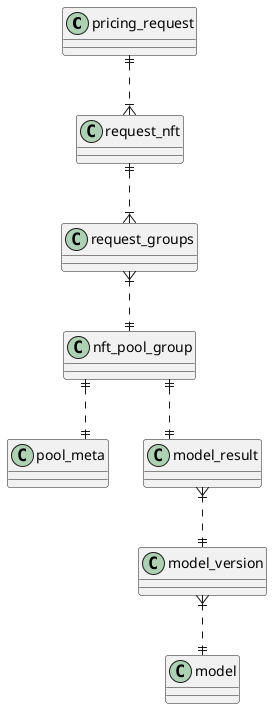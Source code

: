 @startuml
'https://plantuml.com/class-diagram

skinparam linetype ortho

pricing_request ||..|{ request_nft
request_nft ||..|{ request_groups
request_groups }|..|| nft_pool_group
nft_pool_group ||..|| pool_meta
nft_pool_group ||..|| model_result
model_result }|..|| model_version
model_version }|..|| model

@enduml